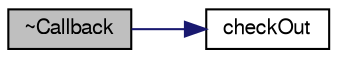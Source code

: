 digraph "~Callback"
{
  bgcolor="transparent";
  edge [fontname="FreeSans",fontsize="10",labelfontname="FreeSans",labelfontsize="10"];
  node [fontname="FreeSans",fontsize="10",shape=record];
  rankdir="LR";
  Node6 [label="~Callback",height=0.2,width=0.4,color="black", fillcolor="grey75", style="filled", fontcolor="black"];
  Node6 -> Node7 [color="midnightblue",fontsize="10",style="solid",fontname="FreeSans"];
  Node7 [label="checkOut",height=0.2,width=0.4,color="black",URL="$a26002.html#aca37b66bfd7214d80ab764b883b5bfc6",tooltip="Check-out Callback from CallbackRegistry. "];
}
